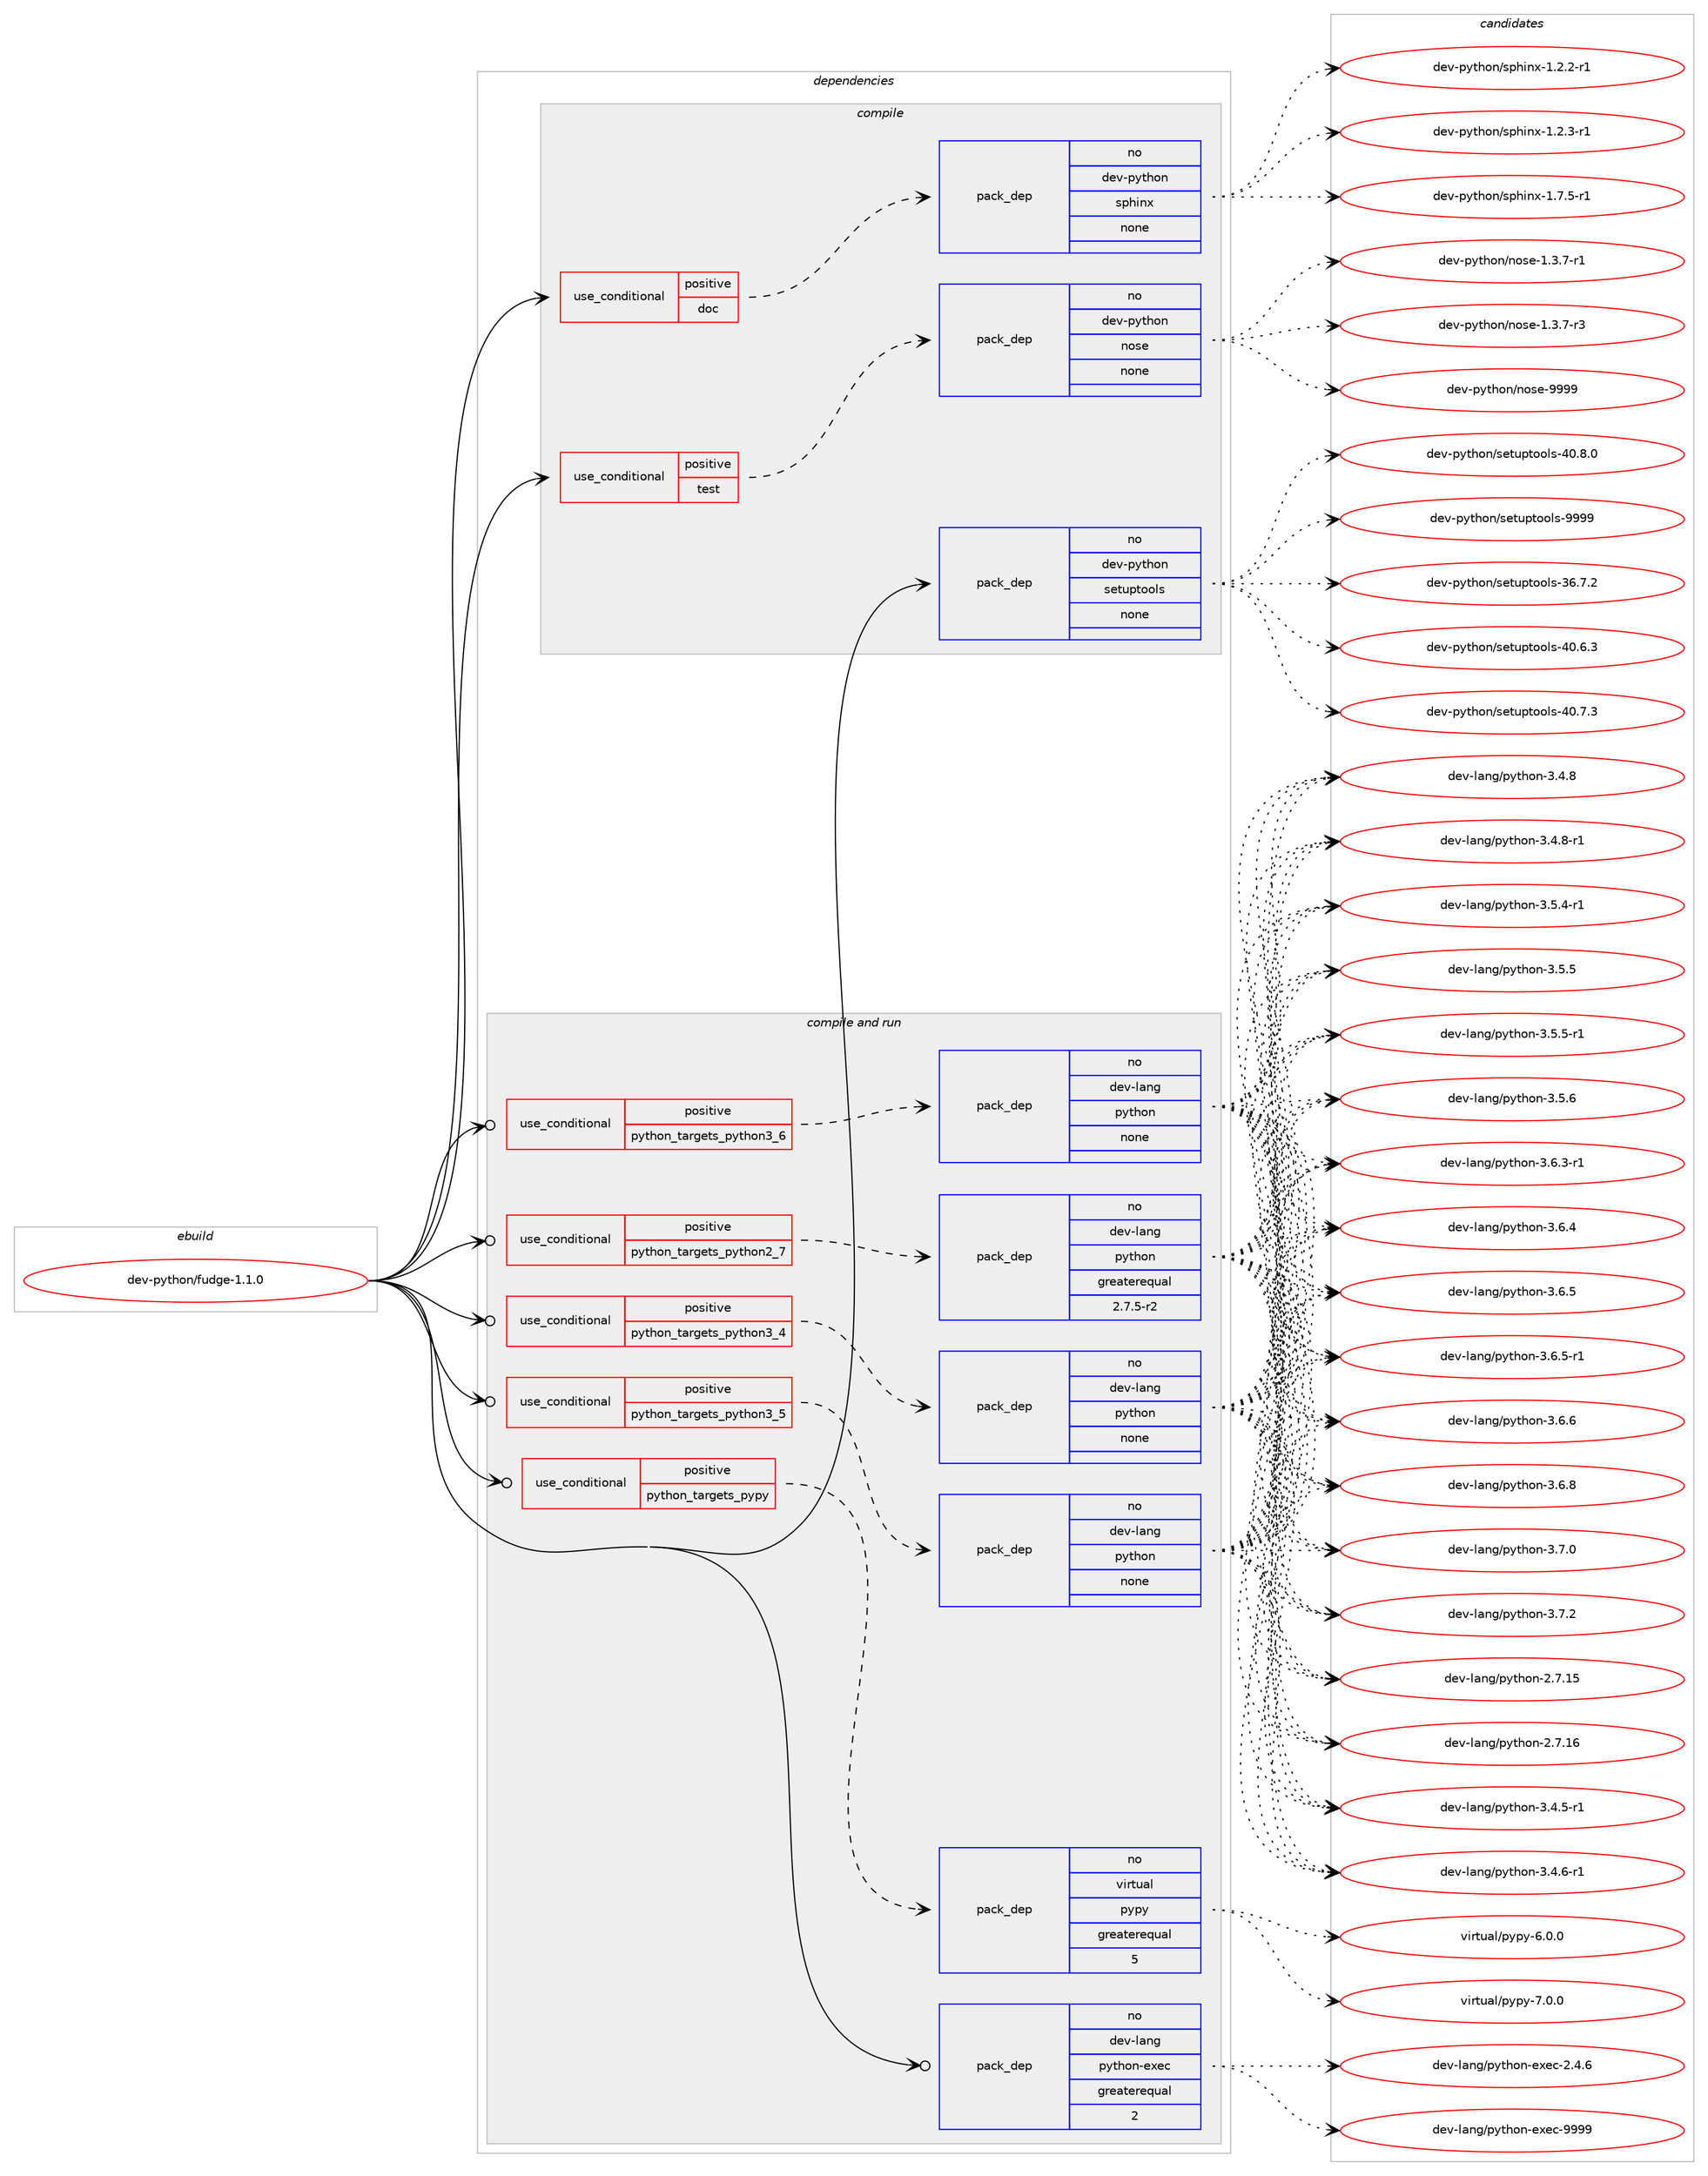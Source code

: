 digraph prolog {

# *************
# Graph options
# *************

newrank=true;
concentrate=true;
compound=true;
graph [rankdir=LR,fontname=Helvetica,fontsize=10,ranksep=1.5];#, ranksep=2.5, nodesep=0.2];
edge  [arrowhead=vee];
node  [fontname=Helvetica,fontsize=10];

# **********
# The ebuild
# **********

subgraph cluster_leftcol {
color=gray;
rank=same;
label=<<i>ebuild</i>>;
id [label="dev-python/fudge-1.1.0", color=red, width=4, href="../dev-python/fudge-1.1.0.svg"];
}

# ****************
# The dependencies
# ****************

subgraph cluster_midcol {
color=gray;
label=<<i>dependencies</i>>;
subgraph cluster_compile {
fillcolor="#eeeeee";
style=filled;
label=<<i>compile</i>>;
subgraph cond374735 {
dependency1410508 [label=<<TABLE BORDER="0" CELLBORDER="1" CELLSPACING="0" CELLPADDING="4"><TR><TD ROWSPAN="3" CELLPADDING="10">use_conditional</TD></TR><TR><TD>positive</TD></TR><TR><TD>doc</TD></TR></TABLE>>, shape=none, color=red];
subgraph pack1012514 {
dependency1410509 [label=<<TABLE BORDER="0" CELLBORDER="1" CELLSPACING="0" CELLPADDING="4" WIDTH="220"><TR><TD ROWSPAN="6" CELLPADDING="30">pack_dep</TD></TR><TR><TD WIDTH="110">no</TD></TR><TR><TD>dev-python</TD></TR><TR><TD>sphinx</TD></TR><TR><TD>none</TD></TR><TR><TD></TD></TR></TABLE>>, shape=none, color=blue];
}
dependency1410508:e -> dependency1410509:w [weight=20,style="dashed",arrowhead="vee"];
}
id:e -> dependency1410508:w [weight=20,style="solid",arrowhead="vee"];
subgraph cond374736 {
dependency1410510 [label=<<TABLE BORDER="0" CELLBORDER="1" CELLSPACING="0" CELLPADDING="4"><TR><TD ROWSPAN="3" CELLPADDING="10">use_conditional</TD></TR><TR><TD>positive</TD></TR><TR><TD>test</TD></TR></TABLE>>, shape=none, color=red];
subgraph pack1012515 {
dependency1410511 [label=<<TABLE BORDER="0" CELLBORDER="1" CELLSPACING="0" CELLPADDING="4" WIDTH="220"><TR><TD ROWSPAN="6" CELLPADDING="30">pack_dep</TD></TR><TR><TD WIDTH="110">no</TD></TR><TR><TD>dev-python</TD></TR><TR><TD>nose</TD></TR><TR><TD>none</TD></TR><TR><TD></TD></TR></TABLE>>, shape=none, color=blue];
}
dependency1410510:e -> dependency1410511:w [weight=20,style="dashed",arrowhead="vee"];
}
id:e -> dependency1410510:w [weight=20,style="solid",arrowhead="vee"];
subgraph pack1012516 {
dependency1410512 [label=<<TABLE BORDER="0" CELLBORDER="1" CELLSPACING="0" CELLPADDING="4" WIDTH="220"><TR><TD ROWSPAN="6" CELLPADDING="30">pack_dep</TD></TR><TR><TD WIDTH="110">no</TD></TR><TR><TD>dev-python</TD></TR><TR><TD>setuptools</TD></TR><TR><TD>none</TD></TR><TR><TD></TD></TR></TABLE>>, shape=none, color=blue];
}
id:e -> dependency1410512:w [weight=20,style="solid",arrowhead="vee"];
}
subgraph cluster_compileandrun {
fillcolor="#eeeeee";
style=filled;
label=<<i>compile and run</i>>;
subgraph cond374737 {
dependency1410513 [label=<<TABLE BORDER="0" CELLBORDER="1" CELLSPACING="0" CELLPADDING="4"><TR><TD ROWSPAN="3" CELLPADDING="10">use_conditional</TD></TR><TR><TD>positive</TD></TR><TR><TD>python_targets_pypy</TD></TR></TABLE>>, shape=none, color=red];
subgraph pack1012517 {
dependency1410514 [label=<<TABLE BORDER="0" CELLBORDER="1" CELLSPACING="0" CELLPADDING="4" WIDTH="220"><TR><TD ROWSPAN="6" CELLPADDING="30">pack_dep</TD></TR><TR><TD WIDTH="110">no</TD></TR><TR><TD>virtual</TD></TR><TR><TD>pypy</TD></TR><TR><TD>greaterequal</TD></TR><TR><TD>5</TD></TR></TABLE>>, shape=none, color=blue];
}
dependency1410513:e -> dependency1410514:w [weight=20,style="dashed",arrowhead="vee"];
}
id:e -> dependency1410513:w [weight=20,style="solid",arrowhead="odotvee"];
subgraph cond374738 {
dependency1410515 [label=<<TABLE BORDER="0" CELLBORDER="1" CELLSPACING="0" CELLPADDING="4"><TR><TD ROWSPAN="3" CELLPADDING="10">use_conditional</TD></TR><TR><TD>positive</TD></TR><TR><TD>python_targets_python2_7</TD></TR></TABLE>>, shape=none, color=red];
subgraph pack1012518 {
dependency1410516 [label=<<TABLE BORDER="0" CELLBORDER="1" CELLSPACING="0" CELLPADDING="4" WIDTH="220"><TR><TD ROWSPAN="6" CELLPADDING="30">pack_dep</TD></TR><TR><TD WIDTH="110">no</TD></TR><TR><TD>dev-lang</TD></TR><TR><TD>python</TD></TR><TR><TD>greaterequal</TD></TR><TR><TD>2.7.5-r2</TD></TR></TABLE>>, shape=none, color=blue];
}
dependency1410515:e -> dependency1410516:w [weight=20,style="dashed",arrowhead="vee"];
}
id:e -> dependency1410515:w [weight=20,style="solid",arrowhead="odotvee"];
subgraph cond374739 {
dependency1410517 [label=<<TABLE BORDER="0" CELLBORDER="1" CELLSPACING="0" CELLPADDING="4"><TR><TD ROWSPAN="3" CELLPADDING="10">use_conditional</TD></TR><TR><TD>positive</TD></TR><TR><TD>python_targets_python3_4</TD></TR></TABLE>>, shape=none, color=red];
subgraph pack1012519 {
dependency1410518 [label=<<TABLE BORDER="0" CELLBORDER="1" CELLSPACING="0" CELLPADDING="4" WIDTH="220"><TR><TD ROWSPAN="6" CELLPADDING="30">pack_dep</TD></TR><TR><TD WIDTH="110">no</TD></TR><TR><TD>dev-lang</TD></TR><TR><TD>python</TD></TR><TR><TD>none</TD></TR><TR><TD></TD></TR></TABLE>>, shape=none, color=blue];
}
dependency1410517:e -> dependency1410518:w [weight=20,style="dashed",arrowhead="vee"];
}
id:e -> dependency1410517:w [weight=20,style="solid",arrowhead="odotvee"];
subgraph cond374740 {
dependency1410519 [label=<<TABLE BORDER="0" CELLBORDER="1" CELLSPACING="0" CELLPADDING="4"><TR><TD ROWSPAN="3" CELLPADDING="10">use_conditional</TD></TR><TR><TD>positive</TD></TR><TR><TD>python_targets_python3_5</TD></TR></TABLE>>, shape=none, color=red];
subgraph pack1012520 {
dependency1410520 [label=<<TABLE BORDER="0" CELLBORDER="1" CELLSPACING="0" CELLPADDING="4" WIDTH="220"><TR><TD ROWSPAN="6" CELLPADDING="30">pack_dep</TD></TR><TR><TD WIDTH="110">no</TD></TR><TR><TD>dev-lang</TD></TR><TR><TD>python</TD></TR><TR><TD>none</TD></TR><TR><TD></TD></TR></TABLE>>, shape=none, color=blue];
}
dependency1410519:e -> dependency1410520:w [weight=20,style="dashed",arrowhead="vee"];
}
id:e -> dependency1410519:w [weight=20,style="solid",arrowhead="odotvee"];
subgraph cond374741 {
dependency1410521 [label=<<TABLE BORDER="0" CELLBORDER="1" CELLSPACING="0" CELLPADDING="4"><TR><TD ROWSPAN="3" CELLPADDING="10">use_conditional</TD></TR><TR><TD>positive</TD></TR><TR><TD>python_targets_python3_6</TD></TR></TABLE>>, shape=none, color=red];
subgraph pack1012521 {
dependency1410522 [label=<<TABLE BORDER="0" CELLBORDER="1" CELLSPACING="0" CELLPADDING="4" WIDTH="220"><TR><TD ROWSPAN="6" CELLPADDING="30">pack_dep</TD></TR><TR><TD WIDTH="110">no</TD></TR><TR><TD>dev-lang</TD></TR><TR><TD>python</TD></TR><TR><TD>none</TD></TR><TR><TD></TD></TR></TABLE>>, shape=none, color=blue];
}
dependency1410521:e -> dependency1410522:w [weight=20,style="dashed",arrowhead="vee"];
}
id:e -> dependency1410521:w [weight=20,style="solid",arrowhead="odotvee"];
subgraph pack1012522 {
dependency1410523 [label=<<TABLE BORDER="0" CELLBORDER="1" CELLSPACING="0" CELLPADDING="4" WIDTH="220"><TR><TD ROWSPAN="6" CELLPADDING="30">pack_dep</TD></TR><TR><TD WIDTH="110">no</TD></TR><TR><TD>dev-lang</TD></TR><TR><TD>python-exec</TD></TR><TR><TD>greaterequal</TD></TR><TR><TD>2</TD></TR></TABLE>>, shape=none, color=blue];
}
id:e -> dependency1410523:w [weight=20,style="solid",arrowhead="odotvee"];
}
subgraph cluster_run {
fillcolor="#eeeeee";
style=filled;
label=<<i>run</i>>;
}
}

# **************
# The candidates
# **************

subgraph cluster_choices {
rank=same;
color=gray;
label=<<i>candidates</i>>;

subgraph choice1012514 {
color=black;
nodesep=1;
choice10010111845112121116104111110471151121041051101204549465046504511449 [label="dev-python/sphinx-1.2.2-r1", color=red, width=4,href="../dev-python/sphinx-1.2.2-r1.svg"];
choice10010111845112121116104111110471151121041051101204549465046514511449 [label="dev-python/sphinx-1.2.3-r1", color=red, width=4,href="../dev-python/sphinx-1.2.3-r1.svg"];
choice10010111845112121116104111110471151121041051101204549465546534511449 [label="dev-python/sphinx-1.7.5-r1", color=red, width=4,href="../dev-python/sphinx-1.7.5-r1.svg"];
dependency1410509:e -> choice10010111845112121116104111110471151121041051101204549465046504511449:w [style=dotted,weight="100"];
dependency1410509:e -> choice10010111845112121116104111110471151121041051101204549465046514511449:w [style=dotted,weight="100"];
dependency1410509:e -> choice10010111845112121116104111110471151121041051101204549465546534511449:w [style=dotted,weight="100"];
}
subgraph choice1012515 {
color=black;
nodesep=1;
choice10010111845112121116104111110471101111151014549465146554511449 [label="dev-python/nose-1.3.7-r1", color=red, width=4,href="../dev-python/nose-1.3.7-r1.svg"];
choice10010111845112121116104111110471101111151014549465146554511451 [label="dev-python/nose-1.3.7-r3", color=red, width=4,href="../dev-python/nose-1.3.7-r3.svg"];
choice10010111845112121116104111110471101111151014557575757 [label="dev-python/nose-9999", color=red, width=4,href="../dev-python/nose-9999.svg"];
dependency1410511:e -> choice10010111845112121116104111110471101111151014549465146554511449:w [style=dotted,weight="100"];
dependency1410511:e -> choice10010111845112121116104111110471101111151014549465146554511451:w [style=dotted,weight="100"];
dependency1410511:e -> choice10010111845112121116104111110471101111151014557575757:w [style=dotted,weight="100"];
}
subgraph choice1012516 {
color=black;
nodesep=1;
choice100101118451121211161041111104711510111611711211611111110811545515446554650 [label="dev-python/setuptools-36.7.2", color=red, width=4,href="../dev-python/setuptools-36.7.2.svg"];
choice100101118451121211161041111104711510111611711211611111110811545524846544651 [label="dev-python/setuptools-40.6.3", color=red, width=4,href="../dev-python/setuptools-40.6.3.svg"];
choice100101118451121211161041111104711510111611711211611111110811545524846554651 [label="dev-python/setuptools-40.7.3", color=red, width=4,href="../dev-python/setuptools-40.7.3.svg"];
choice100101118451121211161041111104711510111611711211611111110811545524846564648 [label="dev-python/setuptools-40.8.0", color=red, width=4,href="../dev-python/setuptools-40.8.0.svg"];
choice10010111845112121116104111110471151011161171121161111111081154557575757 [label="dev-python/setuptools-9999", color=red, width=4,href="../dev-python/setuptools-9999.svg"];
dependency1410512:e -> choice100101118451121211161041111104711510111611711211611111110811545515446554650:w [style=dotted,weight="100"];
dependency1410512:e -> choice100101118451121211161041111104711510111611711211611111110811545524846544651:w [style=dotted,weight="100"];
dependency1410512:e -> choice100101118451121211161041111104711510111611711211611111110811545524846554651:w [style=dotted,weight="100"];
dependency1410512:e -> choice100101118451121211161041111104711510111611711211611111110811545524846564648:w [style=dotted,weight="100"];
dependency1410512:e -> choice10010111845112121116104111110471151011161171121161111111081154557575757:w [style=dotted,weight="100"];
}
subgraph choice1012517 {
color=black;
nodesep=1;
choice1181051141161179710847112121112121455446484648 [label="virtual/pypy-6.0.0", color=red, width=4,href="../virtual/pypy-6.0.0.svg"];
choice1181051141161179710847112121112121455546484648 [label="virtual/pypy-7.0.0", color=red, width=4,href="../virtual/pypy-7.0.0.svg"];
dependency1410514:e -> choice1181051141161179710847112121112121455446484648:w [style=dotted,weight="100"];
dependency1410514:e -> choice1181051141161179710847112121112121455546484648:w [style=dotted,weight="100"];
}
subgraph choice1012518 {
color=black;
nodesep=1;
choice10010111845108971101034711212111610411111045504655464953 [label="dev-lang/python-2.7.15", color=red, width=4,href="../dev-lang/python-2.7.15.svg"];
choice10010111845108971101034711212111610411111045504655464954 [label="dev-lang/python-2.7.16", color=red, width=4,href="../dev-lang/python-2.7.16.svg"];
choice1001011184510897110103471121211161041111104551465246534511449 [label="dev-lang/python-3.4.5-r1", color=red, width=4,href="../dev-lang/python-3.4.5-r1.svg"];
choice1001011184510897110103471121211161041111104551465246544511449 [label="dev-lang/python-3.4.6-r1", color=red, width=4,href="../dev-lang/python-3.4.6-r1.svg"];
choice100101118451089711010347112121116104111110455146524656 [label="dev-lang/python-3.4.8", color=red, width=4,href="../dev-lang/python-3.4.8.svg"];
choice1001011184510897110103471121211161041111104551465246564511449 [label="dev-lang/python-3.4.8-r1", color=red, width=4,href="../dev-lang/python-3.4.8-r1.svg"];
choice1001011184510897110103471121211161041111104551465346524511449 [label="dev-lang/python-3.5.4-r1", color=red, width=4,href="../dev-lang/python-3.5.4-r1.svg"];
choice100101118451089711010347112121116104111110455146534653 [label="dev-lang/python-3.5.5", color=red, width=4,href="../dev-lang/python-3.5.5.svg"];
choice1001011184510897110103471121211161041111104551465346534511449 [label="dev-lang/python-3.5.5-r1", color=red, width=4,href="../dev-lang/python-3.5.5-r1.svg"];
choice100101118451089711010347112121116104111110455146534654 [label="dev-lang/python-3.5.6", color=red, width=4,href="../dev-lang/python-3.5.6.svg"];
choice1001011184510897110103471121211161041111104551465446514511449 [label="dev-lang/python-3.6.3-r1", color=red, width=4,href="../dev-lang/python-3.6.3-r1.svg"];
choice100101118451089711010347112121116104111110455146544652 [label="dev-lang/python-3.6.4", color=red, width=4,href="../dev-lang/python-3.6.4.svg"];
choice100101118451089711010347112121116104111110455146544653 [label="dev-lang/python-3.6.5", color=red, width=4,href="../dev-lang/python-3.6.5.svg"];
choice1001011184510897110103471121211161041111104551465446534511449 [label="dev-lang/python-3.6.5-r1", color=red, width=4,href="../dev-lang/python-3.6.5-r1.svg"];
choice100101118451089711010347112121116104111110455146544654 [label="dev-lang/python-3.6.6", color=red, width=4,href="../dev-lang/python-3.6.6.svg"];
choice100101118451089711010347112121116104111110455146544656 [label="dev-lang/python-3.6.8", color=red, width=4,href="../dev-lang/python-3.6.8.svg"];
choice100101118451089711010347112121116104111110455146554648 [label="dev-lang/python-3.7.0", color=red, width=4,href="../dev-lang/python-3.7.0.svg"];
choice100101118451089711010347112121116104111110455146554650 [label="dev-lang/python-3.7.2", color=red, width=4,href="../dev-lang/python-3.7.2.svg"];
dependency1410516:e -> choice10010111845108971101034711212111610411111045504655464953:w [style=dotted,weight="100"];
dependency1410516:e -> choice10010111845108971101034711212111610411111045504655464954:w [style=dotted,weight="100"];
dependency1410516:e -> choice1001011184510897110103471121211161041111104551465246534511449:w [style=dotted,weight="100"];
dependency1410516:e -> choice1001011184510897110103471121211161041111104551465246544511449:w [style=dotted,weight="100"];
dependency1410516:e -> choice100101118451089711010347112121116104111110455146524656:w [style=dotted,weight="100"];
dependency1410516:e -> choice1001011184510897110103471121211161041111104551465246564511449:w [style=dotted,weight="100"];
dependency1410516:e -> choice1001011184510897110103471121211161041111104551465346524511449:w [style=dotted,weight="100"];
dependency1410516:e -> choice100101118451089711010347112121116104111110455146534653:w [style=dotted,weight="100"];
dependency1410516:e -> choice1001011184510897110103471121211161041111104551465346534511449:w [style=dotted,weight="100"];
dependency1410516:e -> choice100101118451089711010347112121116104111110455146534654:w [style=dotted,weight="100"];
dependency1410516:e -> choice1001011184510897110103471121211161041111104551465446514511449:w [style=dotted,weight="100"];
dependency1410516:e -> choice100101118451089711010347112121116104111110455146544652:w [style=dotted,weight="100"];
dependency1410516:e -> choice100101118451089711010347112121116104111110455146544653:w [style=dotted,weight="100"];
dependency1410516:e -> choice1001011184510897110103471121211161041111104551465446534511449:w [style=dotted,weight="100"];
dependency1410516:e -> choice100101118451089711010347112121116104111110455146544654:w [style=dotted,weight="100"];
dependency1410516:e -> choice100101118451089711010347112121116104111110455146544656:w [style=dotted,weight="100"];
dependency1410516:e -> choice100101118451089711010347112121116104111110455146554648:w [style=dotted,weight="100"];
dependency1410516:e -> choice100101118451089711010347112121116104111110455146554650:w [style=dotted,weight="100"];
}
subgraph choice1012519 {
color=black;
nodesep=1;
choice10010111845108971101034711212111610411111045504655464953 [label="dev-lang/python-2.7.15", color=red, width=4,href="../dev-lang/python-2.7.15.svg"];
choice10010111845108971101034711212111610411111045504655464954 [label="dev-lang/python-2.7.16", color=red, width=4,href="../dev-lang/python-2.7.16.svg"];
choice1001011184510897110103471121211161041111104551465246534511449 [label="dev-lang/python-3.4.5-r1", color=red, width=4,href="../dev-lang/python-3.4.5-r1.svg"];
choice1001011184510897110103471121211161041111104551465246544511449 [label="dev-lang/python-3.4.6-r1", color=red, width=4,href="../dev-lang/python-3.4.6-r1.svg"];
choice100101118451089711010347112121116104111110455146524656 [label="dev-lang/python-3.4.8", color=red, width=4,href="../dev-lang/python-3.4.8.svg"];
choice1001011184510897110103471121211161041111104551465246564511449 [label="dev-lang/python-3.4.8-r1", color=red, width=4,href="../dev-lang/python-3.4.8-r1.svg"];
choice1001011184510897110103471121211161041111104551465346524511449 [label="dev-lang/python-3.5.4-r1", color=red, width=4,href="../dev-lang/python-3.5.4-r1.svg"];
choice100101118451089711010347112121116104111110455146534653 [label="dev-lang/python-3.5.5", color=red, width=4,href="../dev-lang/python-3.5.5.svg"];
choice1001011184510897110103471121211161041111104551465346534511449 [label="dev-lang/python-3.5.5-r1", color=red, width=4,href="../dev-lang/python-3.5.5-r1.svg"];
choice100101118451089711010347112121116104111110455146534654 [label="dev-lang/python-3.5.6", color=red, width=4,href="../dev-lang/python-3.5.6.svg"];
choice1001011184510897110103471121211161041111104551465446514511449 [label="dev-lang/python-3.6.3-r1", color=red, width=4,href="../dev-lang/python-3.6.3-r1.svg"];
choice100101118451089711010347112121116104111110455146544652 [label="dev-lang/python-3.6.4", color=red, width=4,href="../dev-lang/python-3.6.4.svg"];
choice100101118451089711010347112121116104111110455146544653 [label="dev-lang/python-3.6.5", color=red, width=4,href="../dev-lang/python-3.6.5.svg"];
choice1001011184510897110103471121211161041111104551465446534511449 [label="dev-lang/python-3.6.5-r1", color=red, width=4,href="../dev-lang/python-3.6.5-r1.svg"];
choice100101118451089711010347112121116104111110455146544654 [label="dev-lang/python-3.6.6", color=red, width=4,href="../dev-lang/python-3.6.6.svg"];
choice100101118451089711010347112121116104111110455146544656 [label="dev-lang/python-3.6.8", color=red, width=4,href="../dev-lang/python-3.6.8.svg"];
choice100101118451089711010347112121116104111110455146554648 [label="dev-lang/python-3.7.0", color=red, width=4,href="../dev-lang/python-3.7.0.svg"];
choice100101118451089711010347112121116104111110455146554650 [label="dev-lang/python-3.7.2", color=red, width=4,href="../dev-lang/python-3.7.2.svg"];
dependency1410518:e -> choice10010111845108971101034711212111610411111045504655464953:w [style=dotted,weight="100"];
dependency1410518:e -> choice10010111845108971101034711212111610411111045504655464954:w [style=dotted,weight="100"];
dependency1410518:e -> choice1001011184510897110103471121211161041111104551465246534511449:w [style=dotted,weight="100"];
dependency1410518:e -> choice1001011184510897110103471121211161041111104551465246544511449:w [style=dotted,weight="100"];
dependency1410518:e -> choice100101118451089711010347112121116104111110455146524656:w [style=dotted,weight="100"];
dependency1410518:e -> choice1001011184510897110103471121211161041111104551465246564511449:w [style=dotted,weight="100"];
dependency1410518:e -> choice1001011184510897110103471121211161041111104551465346524511449:w [style=dotted,weight="100"];
dependency1410518:e -> choice100101118451089711010347112121116104111110455146534653:w [style=dotted,weight="100"];
dependency1410518:e -> choice1001011184510897110103471121211161041111104551465346534511449:w [style=dotted,weight="100"];
dependency1410518:e -> choice100101118451089711010347112121116104111110455146534654:w [style=dotted,weight="100"];
dependency1410518:e -> choice1001011184510897110103471121211161041111104551465446514511449:w [style=dotted,weight="100"];
dependency1410518:e -> choice100101118451089711010347112121116104111110455146544652:w [style=dotted,weight="100"];
dependency1410518:e -> choice100101118451089711010347112121116104111110455146544653:w [style=dotted,weight="100"];
dependency1410518:e -> choice1001011184510897110103471121211161041111104551465446534511449:w [style=dotted,weight="100"];
dependency1410518:e -> choice100101118451089711010347112121116104111110455146544654:w [style=dotted,weight="100"];
dependency1410518:e -> choice100101118451089711010347112121116104111110455146544656:w [style=dotted,weight="100"];
dependency1410518:e -> choice100101118451089711010347112121116104111110455146554648:w [style=dotted,weight="100"];
dependency1410518:e -> choice100101118451089711010347112121116104111110455146554650:w [style=dotted,weight="100"];
}
subgraph choice1012520 {
color=black;
nodesep=1;
choice10010111845108971101034711212111610411111045504655464953 [label="dev-lang/python-2.7.15", color=red, width=4,href="../dev-lang/python-2.7.15.svg"];
choice10010111845108971101034711212111610411111045504655464954 [label="dev-lang/python-2.7.16", color=red, width=4,href="../dev-lang/python-2.7.16.svg"];
choice1001011184510897110103471121211161041111104551465246534511449 [label="dev-lang/python-3.4.5-r1", color=red, width=4,href="../dev-lang/python-3.4.5-r1.svg"];
choice1001011184510897110103471121211161041111104551465246544511449 [label="dev-lang/python-3.4.6-r1", color=red, width=4,href="../dev-lang/python-3.4.6-r1.svg"];
choice100101118451089711010347112121116104111110455146524656 [label="dev-lang/python-3.4.8", color=red, width=4,href="../dev-lang/python-3.4.8.svg"];
choice1001011184510897110103471121211161041111104551465246564511449 [label="dev-lang/python-3.4.8-r1", color=red, width=4,href="../dev-lang/python-3.4.8-r1.svg"];
choice1001011184510897110103471121211161041111104551465346524511449 [label="dev-lang/python-3.5.4-r1", color=red, width=4,href="../dev-lang/python-3.5.4-r1.svg"];
choice100101118451089711010347112121116104111110455146534653 [label="dev-lang/python-3.5.5", color=red, width=4,href="../dev-lang/python-3.5.5.svg"];
choice1001011184510897110103471121211161041111104551465346534511449 [label="dev-lang/python-3.5.5-r1", color=red, width=4,href="../dev-lang/python-3.5.5-r1.svg"];
choice100101118451089711010347112121116104111110455146534654 [label="dev-lang/python-3.5.6", color=red, width=4,href="../dev-lang/python-3.5.6.svg"];
choice1001011184510897110103471121211161041111104551465446514511449 [label="dev-lang/python-3.6.3-r1", color=red, width=4,href="../dev-lang/python-3.6.3-r1.svg"];
choice100101118451089711010347112121116104111110455146544652 [label="dev-lang/python-3.6.4", color=red, width=4,href="../dev-lang/python-3.6.4.svg"];
choice100101118451089711010347112121116104111110455146544653 [label="dev-lang/python-3.6.5", color=red, width=4,href="../dev-lang/python-3.6.5.svg"];
choice1001011184510897110103471121211161041111104551465446534511449 [label="dev-lang/python-3.6.5-r1", color=red, width=4,href="../dev-lang/python-3.6.5-r1.svg"];
choice100101118451089711010347112121116104111110455146544654 [label="dev-lang/python-3.6.6", color=red, width=4,href="../dev-lang/python-3.6.6.svg"];
choice100101118451089711010347112121116104111110455146544656 [label="dev-lang/python-3.6.8", color=red, width=4,href="../dev-lang/python-3.6.8.svg"];
choice100101118451089711010347112121116104111110455146554648 [label="dev-lang/python-3.7.0", color=red, width=4,href="../dev-lang/python-3.7.0.svg"];
choice100101118451089711010347112121116104111110455146554650 [label="dev-lang/python-3.7.2", color=red, width=4,href="../dev-lang/python-3.7.2.svg"];
dependency1410520:e -> choice10010111845108971101034711212111610411111045504655464953:w [style=dotted,weight="100"];
dependency1410520:e -> choice10010111845108971101034711212111610411111045504655464954:w [style=dotted,weight="100"];
dependency1410520:e -> choice1001011184510897110103471121211161041111104551465246534511449:w [style=dotted,weight="100"];
dependency1410520:e -> choice1001011184510897110103471121211161041111104551465246544511449:w [style=dotted,weight="100"];
dependency1410520:e -> choice100101118451089711010347112121116104111110455146524656:w [style=dotted,weight="100"];
dependency1410520:e -> choice1001011184510897110103471121211161041111104551465246564511449:w [style=dotted,weight="100"];
dependency1410520:e -> choice1001011184510897110103471121211161041111104551465346524511449:w [style=dotted,weight="100"];
dependency1410520:e -> choice100101118451089711010347112121116104111110455146534653:w [style=dotted,weight="100"];
dependency1410520:e -> choice1001011184510897110103471121211161041111104551465346534511449:w [style=dotted,weight="100"];
dependency1410520:e -> choice100101118451089711010347112121116104111110455146534654:w [style=dotted,weight="100"];
dependency1410520:e -> choice1001011184510897110103471121211161041111104551465446514511449:w [style=dotted,weight="100"];
dependency1410520:e -> choice100101118451089711010347112121116104111110455146544652:w [style=dotted,weight="100"];
dependency1410520:e -> choice100101118451089711010347112121116104111110455146544653:w [style=dotted,weight="100"];
dependency1410520:e -> choice1001011184510897110103471121211161041111104551465446534511449:w [style=dotted,weight="100"];
dependency1410520:e -> choice100101118451089711010347112121116104111110455146544654:w [style=dotted,weight="100"];
dependency1410520:e -> choice100101118451089711010347112121116104111110455146544656:w [style=dotted,weight="100"];
dependency1410520:e -> choice100101118451089711010347112121116104111110455146554648:w [style=dotted,weight="100"];
dependency1410520:e -> choice100101118451089711010347112121116104111110455146554650:w [style=dotted,weight="100"];
}
subgraph choice1012521 {
color=black;
nodesep=1;
choice10010111845108971101034711212111610411111045504655464953 [label="dev-lang/python-2.7.15", color=red, width=4,href="../dev-lang/python-2.7.15.svg"];
choice10010111845108971101034711212111610411111045504655464954 [label="dev-lang/python-2.7.16", color=red, width=4,href="../dev-lang/python-2.7.16.svg"];
choice1001011184510897110103471121211161041111104551465246534511449 [label="dev-lang/python-3.4.5-r1", color=red, width=4,href="../dev-lang/python-3.4.5-r1.svg"];
choice1001011184510897110103471121211161041111104551465246544511449 [label="dev-lang/python-3.4.6-r1", color=red, width=4,href="../dev-lang/python-3.4.6-r1.svg"];
choice100101118451089711010347112121116104111110455146524656 [label="dev-lang/python-3.4.8", color=red, width=4,href="../dev-lang/python-3.4.8.svg"];
choice1001011184510897110103471121211161041111104551465246564511449 [label="dev-lang/python-3.4.8-r1", color=red, width=4,href="../dev-lang/python-3.4.8-r1.svg"];
choice1001011184510897110103471121211161041111104551465346524511449 [label="dev-lang/python-3.5.4-r1", color=red, width=4,href="../dev-lang/python-3.5.4-r1.svg"];
choice100101118451089711010347112121116104111110455146534653 [label="dev-lang/python-3.5.5", color=red, width=4,href="../dev-lang/python-3.5.5.svg"];
choice1001011184510897110103471121211161041111104551465346534511449 [label="dev-lang/python-3.5.5-r1", color=red, width=4,href="../dev-lang/python-3.5.5-r1.svg"];
choice100101118451089711010347112121116104111110455146534654 [label="dev-lang/python-3.5.6", color=red, width=4,href="../dev-lang/python-3.5.6.svg"];
choice1001011184510897110103471121211161041111104551465446514511449 [label="dev-lang/python-3.6.3-r1", color=red, width=4,href="../dev-lang/python-3.6.3-r1.svg"];
choice100101118451089711010347112121116104111110455146544652 [label="dev-lang/python-3.6.4", color=red, width=4,href="../dev-lang/python-3.6.4.svg"];
choice100101118451089711010347112121116104111110455146544653 [label="dev-lang/python-3.6.5", color=red, width=4,href="../dev-lang/python-3.6.5.svg"];
choice1001011184510897110103471121211161041111104551465446534511449 [label="dev-lang/python-3.6.5-r1", color=red, width=4,href="../dev-lang/python-3.6.5-r1.svg"];
choice100101118451089711010347112121116104111110455146544654 [label="dev-lang/python-3.6.6", color=red, width=4,href="../dev-lang/python-3.6.6.svg"];
choice100101118451089711010347112121116104111110455146544656 [label="dev-lang/python-3.6.8", color=red, width=4,href="../dev-lang/python-3.6.8.svg"];
choice100101118451089711010347112121116104111110455146554648 [label="dev-lang/python-3.7.0", color=red, width=4,href="../dev-lang/python-3.7.0.svg"];
choice100101118451089711010347112121116104111110455146554650 [label="dev-lang/python-3.7.2", color=red, width=4,href="../dev-lang/python-3.7.2.svg"];
dependency1410522:e -> choice10010111845108971101034711212111610411111045504655464953:w [style=dotted,weight="100"];
dependency1410522:e -> choice10010111845108971101034711212111610411111045504655464954:w [style=dotted,weight="100"];
dependency1410522:e -> choice1001011184510897110103471121211161041111104551465246534511449:w [style=dotted,weight="100"];
dependency1410522:e -> choice1001011184510897110103471121211161041111104551465246544511449:w [style=dotted,weight="100"];
dependency1410522:e -> choice100101118451089711010347112121116104111110455146524656:w [style=dotted,weight="100"];
dependency1410522:e -> choice1001011184510897110103471121211161041111104551465246564511449:w [style=dotted,weight="100"];
dependency1410522:e -> choice1001011184510897110103471121211161041111104551465346524511449:w [style=dotted,weight="100"];
dependency1410522:e -> choice100101118451089711010347112121116104111110455146534653:w [style=dotted,weight="100"];
dependency1410522:e -> choice1001011184510897110103471121211161041111104551465346534511449:w [style=dotted,weight="100"];
dependency1410522:e -> choice100101118451089711010347112121116104111110455146534654:w [style=dotted,weight="100"];
dependency1410522:e -> choice1001011184510897110103471121211161041111104551465446514511449:w [style=dotted,weight="100"];
dependency1410522:e -> choice100101118451089711010347112121116104111110455146544652:w [style=dotted,weight="100"];
dependency1410522:e -> choice100101118451089711010347112121116104111110455146544653:w [style=dotted,weight="100"];
dependency1410522:e -> choice1001011184510897110103471121211161041111104551465446534511449:w [style=dotted,weight="100"];
dependency1410522:e -> choice100101118451089711010347112121116104111110455146544654:w [style=dotted,weight="100"];
dependency1410522:e -> choice100101118451089711010347112121116104111110455146544656:w [style=dotted,weight="100"];
dependency1410522:e -> choice100101118451089711010347112121116104111110455146554648:w [style=dotted,weight="100"];
dependency1410522:e -> choice100101118451089711010347112121116104111110455146554650:w [style=dotted,weight="100"];
}
subgraph choice1012522 {
color=black;
nodesep=1;
choice1001011184510897110103471121211161041111104510112010199455046524654 [label="dev-lang/python-exec-2.4.6", color=red, width=4,href="../dev-lang/python-exec-2.4.6.svg"];
choice10010111845108971101034711212111610411111045101120101994557575757 [label="dev-lang/python-exec-9999", color=red, width=4,href="../dev-lang/python-exec-9999.svg"];
dependency1410523:e -> choice1001011184510897110103471121211161041111104510112010199455046524654:w [style=dotted,weight="100"];
dependency1410523:e -> choice10010111845108971101034711212111610411111045101120101994557575757:w [style=dotted,weight="100"];
}
}

}
